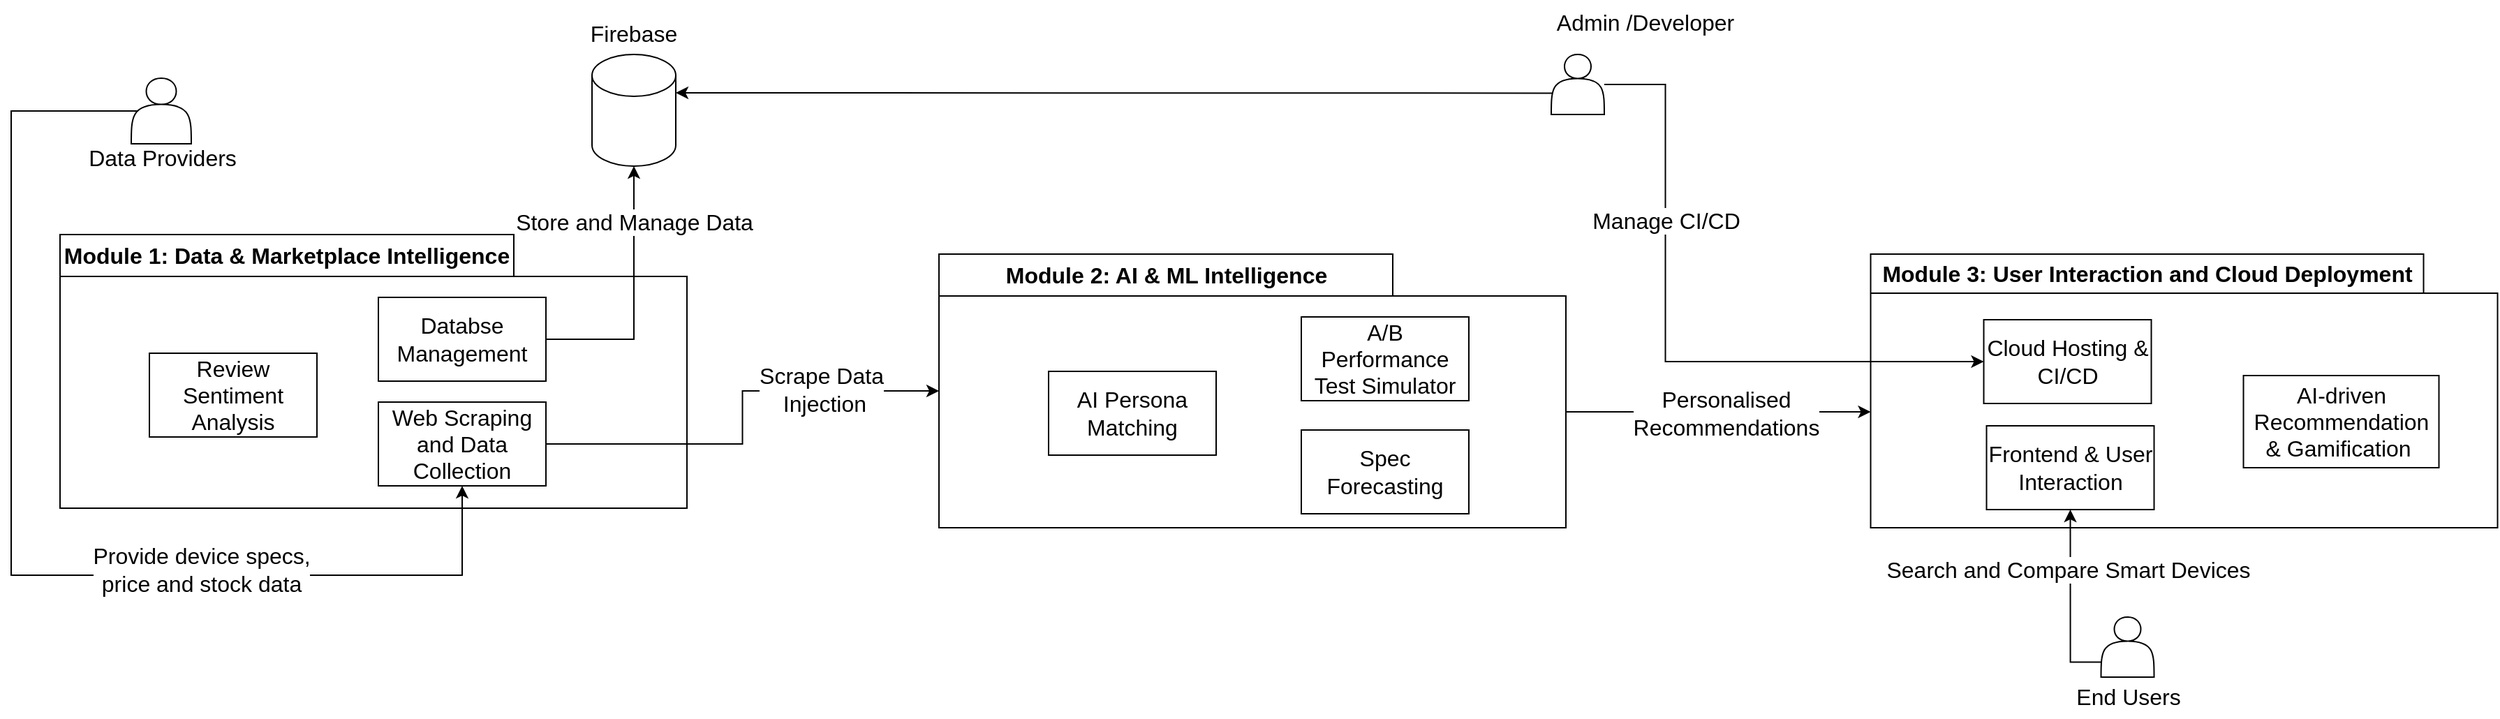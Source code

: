 <mxfile version="27.0.5">
  <diagram name="Page-1" id="05-8gCIJylpl3OadzG_v">
    <mxGraphModel dx="1026" dy="622" grid="0" gridSize="10" guides="1" tooltips="1" connect="1" arrows="1" fold="1" page="1" pageScale="1" pageWidth="850" pageHeight="1100" math="0" shadow="0">
      <root>
        <mxCell id="0" />
        <mxCell id="1" parent="0" />
        <mxCell id="vhj8njgtnqM5vRqRr1HG-1" value="Module 1: Data &amp;amp; Marketplace Intelligence" style="shape=folder;fontStyle=1;tabWidth=325;tabHeight=30;tabPosition=left;html=1;boundedLbl=1;labelInHeader=1;container=1;collapsible=0;whiteSpace=wrap;fontSize=16;" parent="1" vertex="1">
          <mxGeometry x="91" y="269" width="449" height="196" as="geometry" />
        </mxCell>
        <mxCell id="vhj8njgtnqM5vRqRr1HG-2" value="" style="html=1;strokeColor=none;resizeWidth=1;resizeHeight=1;fillColor=none;part=1;connectable=0;allowArrows=0;deletable=0;whiteSpace=wrap;fontSize=16;" parent="vhj8njgtnqM5vRqRr1HG-1" vertex="1">
          <mxGeometry width="449" height="101.63" relative="1" as="geometry">
            <mxPoint y="30" as="offset" />
          </mxGeometry>
        </mxCell>
        <mxCell id="vhj8njgtnqM5vRqRr1HG-6" value="Web Scraping and Data Collection" style="rounded=0;whiteSpace=wrap;html=1;fontSize=16;" parent="vhj8njgtnqM5vRqRr1HG-1" vertex="1">
          <mxGeometry x="228" y="120" width="120" height="60" as="geometry" />
        </mxCell>
        <mxCell id="vhj8njgtnqM5vRqRr1HG-7" value="Databse Management" style="rounded=0;whiteSpace=wrap;html=1;fontSize=16;" parent="vhj8njgtnqM5vRqRr1HG-1" vertex="1">
          <mxGeometry x="228" y="45" width="120" height="60" as="geometry" />
        </mxCell>
        <mxCell id="vhj8njgtnqM5vRqRr1HG-9" value="Review Sentiment Analysis" style="rounded=0;whiteSpace=wrap;html=1;fontSize=16;" parent="vhj8njgtnqM5vRqRr1HG-1" vertex="1">
          <mxGeometry x="64" y="85" width="120" height="60" as="geometry" />
        </mxCell>
        <mxCell id="vhj8njgtnqM5vRqRr1HG-3" value="" style="shape=cylinder3;whiteSpace=wrap;html=1;boundedLbl=1;backgroundOutline=1;size=15;fontSize=16;" parent="1" vertex="1">
          <mxGeometry x="472" y="140" width="60" height="80" as="geometry" />
        </mxCell>
        <mxCell id="vhj8njgtnqM5vRqRr1HG-4" value="Firebase" style="text;html=1;align=center;verticalAlign=middle;whiteSpace=wrap;rounded=0;fontSize=16;" parent="1" vertex="1">
          <mxGeometry x="472" y="110" width="60" height="30" as="geometry" />
        </mxCell>
        <mxCell id="vhj8njgtnqM5vRqRr1HG-10" value="Module 2: AI &amp;amp; ML Intelligence" style="shape=folder;fontStyle=1;tabWidth=325;tabHeight=30;tabPosition=left;html=1;boundedLbl=1;labelInHeader=1;container=1;collapsible=0;whiteSpace=wrap;fontSize=16;" parent="1" vertex="1">
          <mxGeometry x="720.5" y="283" width="449" height="196" as="geometry" />
        </mxCell>
        <mxCell id="vhj8njgtnqM5vRqRr1HG-11" value="" style="html=1;strokeColor=none;resizeWidth=1;resizeHeight=1;fillColor=none;part=1;connectable=0;allowArrows=0;deletable=0;whiteSpace=wrap;fontSize=16;" parent="vhj8njgtnqM5vRqRr1HG-10" vertex="1">
          <mxGeometry width="449" height="101.63" relative="1" as="geometry">
            <mxPoint y="30" as="offset" />
          </mxGeometry>
        </mxCell>
        <mxCell id="vhj8njgtnqM5vRqRr1HG-12" value="AI Persona Matching" style="rounded=0;whiteSpace=wrap;html=1;fontSize=16;" parent="vhj8njgtnqM5vRqRr1HG-10" vertex="1">
          <mxGeometry x="78.5" y="84" width="120" height="60" as="geometry" />
        </mxCell>
        <mxCell id="vhj8njgtnqM5vRqRr1HG-13" value="A/B Performance Test Simulator" style="rounded=0;whiteSpace=wrap;html=1;fontSize=16;" parent="vhj8njgtnqM5vRqRr1HG-10" vertex="1">
          <mxGeometry x="259.5" y="45" width="120" height="60" as="geometry" />
        </mxCell>
        <mxCell id="vhj8njgtnqM5vRqRr1HG-15" value="Spec Forecasting" style="rounded=0;whiteSpace=wrap;html=1;fontSize=16;" parent="vhj8njgtnqM5vRqRr1HG-10" vertex="1">
          <mxGeometry x="259.5" y="126" width="120" height="60" as="geometry" />
        </mxCell>
        <mxCell id="vhj8njgtnqM5vRqRr1HG-16" value="&lt;font&gt;Module 3: User Interaction and Cloud Deployment&lt;/font&gt;" style="shape=folder;fontStyle=1;tabWidth=396;tabHeight=28;tabPosition=left;html=1;boundedLbl=1;labelInHeader=1;container=1;collapsible=0;whiteSpace=wrap;fontSize=16;" parent="1" vertex="1">
          <mxGeometry x="1387.76" y="283" width="449" height="196" as="geometry" />
        </mxCell>
        <mxCell id="vhj8njgtnqM5vRqRr1HG-17" value="" style="html=1;strokeColor=none;resizeWidth=1;resizeHeight=1;fillColor=none;part=1;connectable=0;allowArrows=0;deletable=0;whiteSpace=wrap;fontSize=16;" parent="vhj8njgtnqM5vRqRr1HG-16" vertex="1">
          <mxGeometry width="449" height="101.63" relative="1" as="geometry">
            <mxPoint y="30" as="offset" />
          </mxGeometry>
        </mxCell>
        <mxCell id="vhj8njgtnqM5vRqRr1HG-19" value="AI-driven Recommendation &amp;amp; Gamification&amp;nbsp;" style="rounded=0;whiteSpace=wrap;html=1;fontSize=16;" parent="vhj8njgtnqM5vRqRr1HG-16" vertex="1">
          <mxGeometry x="267" y="87" width="140" height="66" as="geometry" />
        </mxCell>
        <mxCell id="vhj8njgtnqM5vRqRr1HG-20" value="Cloud Hosting &amp;amp; CI/CD" style="rounded=0;whiteSpace=wrap;html=1;fontSize=16;" parent="vhj8njgtnqM5vRqRr1HG-16" vertex="1">
          <mxGeometry x="81" y="47" width="120" height="60" as="geometry" />
        </mxCell>
        <mxCell id="vhj8njgtnqM5vRqRr1HG-18" value="Frontend &amp;amp; User Interaction" style="rounded=0;whiteSpace=wrap;html=1;fontSize=16;" parent="vhj8njgtnqM5vRqRr1HG-16" vertex="1">
          <mxGeometry x="83" y="123" width="120" height="60" as="geometry" />
        </mxCell>
        <mxCell id="vhj8njgtnqM5vRqRr1HG-24" style="edgeStyle=orthogonalEdgeStyle;rounded=0;orthogonalLoop=1;jettySize=auto;html=1;exitX=1;exitY=0.5;exitDx=0;exitDy=0;entryX=0.5;entryY=1;entryDx=0;entryDy=0;entryPerimeter=0;fontSize=16;" parent="1" source="vhj8njgtnqM5vRqRr1HG-7" target="vhj8njgtnqM5vRqRr1HG-3" edge="1">
          <mxGeometry relative="1" as="geometry" />
        </mxCell>
        <mxCell id="vhj8njgtnqM5vRqRr1HG-25" value="Store and Manage Data" style="edgeLabel;html=1;align=center;verticalAlign=middle;resizable=0;points=[];fontSize=16;" parent="vhj8njgtnqM5vRqRr1HG-24" vertex="1" connectable="0">
          <mxGeometry x="0.573" relative="1" as="geometry">
            <mxPoint as="offset" />
          </mxGeometry>
        </mxCell>
        <mxCell id="vhj8njgtnqM5vRqRr1HG-27" style="edgeStyle=orthogonalEdgeStyle;rounded=0;orthogonalLoop=1;jettySize=auto;html=1;entryX=0;entryY=0.5;entryDx=0;entryDy=0;fontSize=16;" parent="1" source="vhj8njgtnqM5vRqRr1HG-26" target="vhj8njgtnqM5vRqRr1HG-20" edge="1">
          <mxGeometry relative="1" as="geometry">
            <Array as="points">
              <mxPoint x="1240.76" y="161" />
              <mxPoint x="1240.76" y="360" />
            </Array>
          </mxGeometry>
        </mxCell>
        <mxCell id="vhj8njgtnqM5vRqRr1HG-28" value="Manage CI/CD" style="edgeLabel;html=1;align=center;verticalAlign=middle;resizable=0;points=[];fontSize=16;" parent="vhj8njgtnqM5vRqRr1HG-27" vertex="1" connectable="0">
          <mxGeometry x="-0.403" relative="1" as="geometry">
            <mxPoint as="offset" />
          </mxGeometry>
        </mxCell>
        <mxCell id="vhj8njgtnqM5vRqRr1HG-26" value="" style="shape=actor;whiteSpace=wrap;html=1;fontSize=16;" parent="1" vertex="1">
          <mxGeometry x="1159" y="140" width="38" height="43" as="geometry" />
        </mxCell>
        <mxCell id="vhj8njgtnqM5vRqRr1HG-29" value="Admin /Developer" style="text;html=1;align=center;verticalAlign=middle;resizable=0;points=[];autosize=1;strokeColor=none;fillColor=none;fontSize=16;" parent="1" vertex="1">
          <mxGeometry x="1153.5" y="101" width="145" height="31" as="geometry" />
        </mxCell>
        <mxCell id="vhj8njgtnqM5vRqRr1HG-30" style="edgeStyle=orthogonalEdgeStyle;rounded=0;orthogonalLoop=1;jettySize=auto;html=1;entryX=1;entryY=0;entryDx=0;entryDy=27.5;entryPerimeter=0;exitX=0.019;exitY=0.645;exitDx=0;exitDy=0;exitPerimeter=0;fontSize=16;" parent="1" source="vhj8njgtnqM5vRqRr1HG-26" target="vhj8njgtnqM5vRqRr1HG-3" edge="1">
          <mxGeometry relative="1" as="geometry">
            <mxPoint x="1191" y="164" as="sourcePoint" />
            <Array as="points">
              <mxPoint x="1153" y="168" />
              <mxPoint x="1153" y="168" />
            </Array>
          </mxGeometry>
        </mxCell>
        <mxCell id="vhj8njgtnqM5vRqRr1HG-35" style="edgeStyle=orthogonalEdgeStyle;rounded=0;orthogonalLoop=1;jettySize=auto;html=1;exitX=0.1;exitY=0.5;exitDx=0;exitDy=0;exitPerimeter=0;entryX=0.5;entryY=1;entryDx=0;entryDy=0;fontSize=16;" parent="1" source="vhj8njgtnqM5vRqRr1HG-32" target="vhj8njgtnqM5vRqRr1HG-6" edge="1">
          <mxGeometry relative="1" as="geometry">
            <Array as="points">
              <mxPoint x="56" y="181" />
              <mxPoint x="56" y="513" />
              <mxPoint x="379" y="513" />
            </Array>
          </mxGeometry>
        </mxCell>
        <mxCell id="vhj8njgtnqM5vRqRr1HG-36" value="Provide device specs,&lt;br&gt;price and stock data" style="edgeLabel;html=1;align=center;verticalAlign=middle;resizable=0;points=[];fontSize=16;" parent="vhj8njgtnqM5vRqRr1HG-35" vertex="1" connectable="0">
          <mxGeometry x="-0.042" y="-1" relative="1" as="geometry">
            <mxPoint x="137" y="31" as="offset" />
          </mxGeometry>
        </mxCell>
        <mxCell id="vhj8njgtnqM5vRqRr1HG-32" value="" style="shape=actor;whiteSpace=wrap;html=1;fontSize=16;" parent="1" vertex="1">
          <mxGeometry x="142" y="157" width="43" height="47" as="geometry" />
        </mxCell>
        <mxCell id="vhj8njgtnqM5vRqRr1HG-34" value="Data Providers" style="text;html=1;align=center;verticalAlign=middle;resizable=0;points=[];autosize=1;strokeColor=none;fillColor=none;fontSize=16;" parent="1" vertex="1">
          <mxGeometry x="102" y="198" width="124" height="31" as="geometry" />
        </mxCell>
        <mxCell id="vhj8njgtnqM5vRqRr1HG-42" style="edgeStyle=orthogonalEdgeStyle;rounded=0;orthogonalLoop=1;jettySize=auto;html=1;exitX=0;exitY=0.75;exitDx=0;exitDy=0;entryX=0.5;entryY=1;entryDx=0;entryDy=0;fontSize=16;" parent="1" source="vhj8njgtnqM5vRqRr1HG-37" target="vhj8njgtnqM5vRqRr1HG-18" edge="1">
          <mxGeometry relative="1" as="geometry" />
        </mxCell>
        <mxCell id="vhj8njgtnqM5vRqRr1HG-43" value="Search and Compare Smart Devices" style="edgeLabel;html=1;align=center;verticalAlign=middle;resizable=0;points=[];fontSize=16;" parent="vhj8njgtnqM5vRqRr1HG-42" vertex="1" connectable="0">
          <mxGeometry x="0.353" y="2" relative="1" as="geometry">
            <mxPoint as="offset" />
          </mxGeometry>
        </mxCell>
        <mxCell id="vhj8njgtnqM5vRqRr1HG-37" value="" style="shape=actor;whiteSpace=wrap;html=1;fontSize=16;" parent="1" vertex="1">
          <mxGeometry x="1552.76" y="543" width="38" height="43" as="geometry" />
        </mxCell>
        <mxCell id="vhj8njgtnqM5vRqRr1HG-38" value="End Users" style="text;html=1;align=center;verticalAlign=middle;resizable=0;points=[];autosize=1;strokeColor=none;fillColor=none;fontSize=16;" parent="1" vertex="1">
          <mxGeometry x="1525.76" y="584" width="93" height="31" as="geometry" />
        </mxCell>
        <mxCell id="vhj8njgtnqM5vRqRr1HG-55" style="edgeStyle=orthogonalEdgeStyle;rounded=0;orthogonalLoop=1;jettySize=auto;html=1;fontSize=16;" parent="1" source="vhj8njgtnqM5vRqRr1HG-6" target="vhj8njgtnqM5vRqRr1HG-10" edge="1">
          <mxGeometry relative="1" as="geometry" />
        </mxCell>
        <mxCell id="vhj8njgtnqM5vRqRr1HG-56" value="Scrape Data&lt;br&gt;&amp;nbsp;Injection" style="edgeLabel;html=1;align=center;verticalAlign=middle;resizable=0;points=[];fontSize=16;" parent="vhj8njgtnqM5vRqRr1HG-55" vertex="1" connectable="0">
          <mxGeometry x="0.16" y="-2" relative="1" as="geometry">
            <mxPoint x="49" y="-3" as="offset" />
          </mxGeometry>
        </mxCell>
        <mxCell id="vhj8njgtnqM5vRqRr1HG-57" style="edgeStyle=orthogonalEdgeStyle;rounded=0;orthogonalLoop=1;jettySize=auto;html=1;exitX=0;exitY=0;exitDx=449;exitDy=113;exitPerimeter=0;entryX=0;entryY=0;entryDx=0;entryDy=113;entryPerimeter=0;fontSize=16;" parent="1" source="vhj8njgtnqM5vRqRr1HG-10" target="vhj8njgtnqM5vRqRr1HG-16" edge="1">
          <mxGeometry relative="1" as="geometry" />
        </mxCell>
        <mxCell id="vhj8njgtnqM5vRqRr1HG-58" value="Personalised &lt;br&gt;Recommendations" style="edgeLabel;html=1;align=center;verticalAlign=middle;resizable=0;points=[];fontSize=16;" parent="vhj8njgtnqM5vRqRr1HG-57" vertex="1" connectable="0">
          <mxGeometry x="-0.146" y="2" relative="1" as="geometry">
            <mxPoint x="21" y="3" as="offset" />
          </mxGeometry>
        </mxCell>
      </root>
    </mxGraphModel>
  </diagram>
</mxfile>
